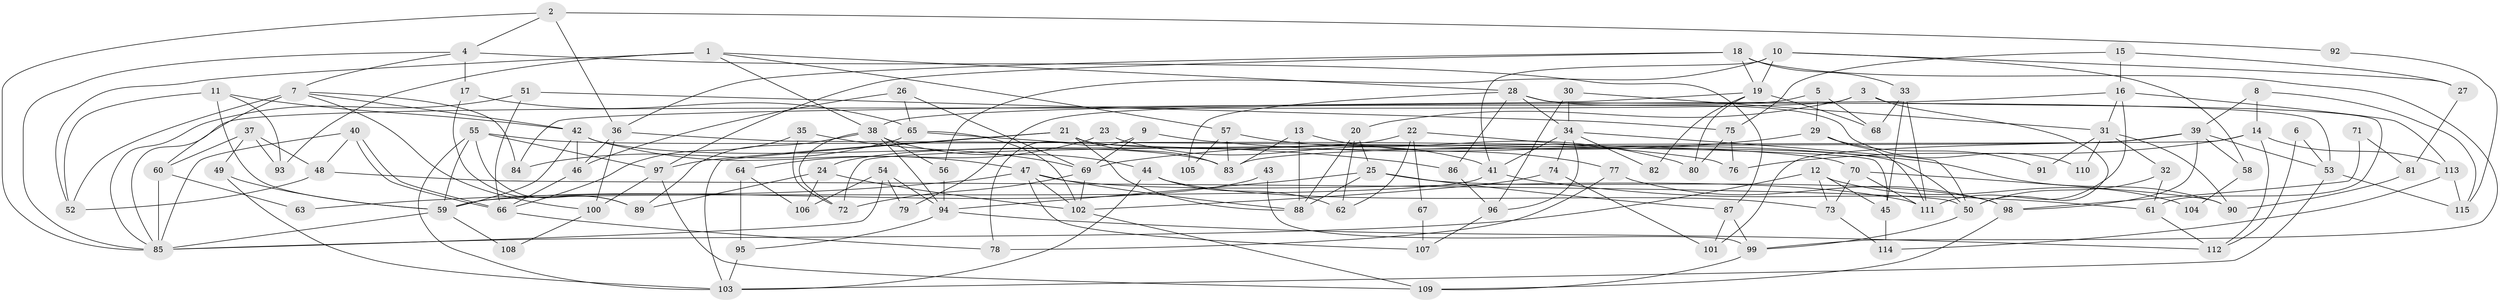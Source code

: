 // coarse degree distribution, {5: 0.19444444444444445, 4: 0.18055555555555555, 7: 0.09722222222222222, 3: 0.20833333333333334, 6: 0.1111111111111111, 9: 0.05555555555555555, 11: 0.027777777777777776, 8: 0.041666666666666664, 2: 0.08333333333333333}
// Generated by graph-tools (version 1.1) at 2025/41/03/06/25 10:41:59]
// undirected, 115 vertices, 230 edges
graph export_dot {
graph [start="1"]
  node [color=gray90,style=filled];
  1;
  2;
  3;
  4;
  5;
  6;
  7;
  8;
  9;
  10;
  11;
  12;
  13;
  14;
  15;
  16;
  17;
  18;
  19;
  20;
  21;
  22;
  23;
  24;
  25;
  26;
  27;
  28;
  29;
  30;
  31;
  32;
  33;
  34;
  35;
  36;
  37;
  38;
  39;
  40;
  41;
  42;
  43;
  44;
  45;
  46;
  47;
  48;
  49;
  50;
  51;
  52;
  53;
  54;
  55;
  56;
  57;
  58;
  59;
  60;
  61;
  62;
  63;
  64;
  65;
  66;
  67;
  68;
  69;
  70;
  71;
  72;
  73;
  74;
  75;
  76;
  77;
  78;
  79;
  80;
  81;
  82;
  83;
  84;
  85;
  86;
  87;
  88;
  89;
  90;
  91;
  92;
  93;
  94;
  95;
  96;
  97;
  98;
  99;
  100;
  101;
  102;
  103;
  104;
  105;
  106;
  107;
  108;
  109;
  110;
  111;
  112;
  113;
  114;
  115;
  1 -- 93;
  1 -- 52;
  1 -- 28;
  1 -- 38;
  1 -- 57;
  2 -- 85;
  2 -- 4;
  2 -- 36;
  2 -- 92;
  3 -- 85;
  3 -- 50;
  3 -- 20;
  3 -- 61;
  4 -- 7;
  4 -- 87;
  4 -- 17;
  4 -- 85;
  5 -- 68;
  5 -- 29;
  5 -- 79;
  6 -- 112;
  6 -- 53;
  7 -- 100;
  7 -- 42;
  7 -- 52;
  7 -- 60;
  7 -- 84;
  8 -- 115;
  8 -- 39;
  8 -- 14;
  9 -- 78;
  9 -- 69;
  9 -- 90;
  10 -- 41;
  10 -- 56;
  10 -- 19;
  10 -- 27;
  10 -- 58;
  11 -- 42;
  11 -- 52;
  11 -- 59;
  11 -- 93;
  12 -- 73;
  12 -- 85;
  12 -- 45;
  12 -- 104;
  13 -- 83;
  13 -- 88;
  13 -- 77;
  14 -- 112;
  14 -- 72;
  14 -- 76;
  14 -- 113;
  15 -- 16;
  15 -- 75;
  15 -- 27;
  16 -- 84;
  16 -- 111;
  16 -- 31;
  16 -- 113;
  17 -- 89;
  17 -- 65;
  18 -- 36;
  18 -- 19;
  18 -- 33;
  18 -- 97;
  18 -- 99;
  19 -- 38;
  19 -- 68;
  19 -- 80;
  19 -- 82;
  20 -- 25;
  20 -- 62;
  20 -- 88;
  21 -- 50;
  21 -- 97;
  21 -- 83;
  21 -- 88;
  21 -- 103;
  22 -- 76;
  22 -- 24;
  22 -- 62;
  22 -- 67;
  23 -- 64;
  23 -- 41;
  24 -- 89;
  24 -- 102;
  24 -- 106;
  25 -- 98;
  25 -- 88;
  25 -- 87;
  25 -- 94;
  26 -- 65;
  26 -- 46;
  26 -- 69;
  27 -- 81;
  28 -- 34;
  28 -- 53;
  28 -- 86;
  28 -- 105;
  28 -- 110;
  29 -- 111;
  29 -- 69;
  29 -- 91;
  30 -- 96;
  30 -- 34;
  30 -- 31;
  31 -- 32;
  31 -- 90;
  31 -- 91;
  31 -- 110;
  32 -- 50;
  32 -- 61;
  33 -- 111;
  33 -- 45;
  33 -- 68;
  34 -- 41;
  34 -- 74;
  34 -- 50;
  34 -- 82;
  34 -- 96;
  35 -- 72;
  35 -- 69;
  35 -- 66;
  36 -- 45;
  36 -- 46;
  36 -- 100;
  37 -- 60;
  37 -- 49;
  37 -- 48;
  37 -- 93;
  38 -- 44;
  38 -- 56;
  38 -- 72;
  38 -- 89;
  38 -- 94;
  39 -- 83;
  39 -- 53;
  39 -- 58;
  39 -- 98;
  39 -- 101;
  40 -- 85;
  40 -- 66;
  40 -- 66;
  40 -- 48;
  41 -- 59;
  41 -- 61;
  42 -- 46;
  42 -- 59;
  42 -- 47;
  42 -- 83;
  43 -- 59;
  43 -- 99;
  44 -- 73;
  44 -- 62;
  44 -- 103;
  45 -- 114;
  46 -- 66;
  47 -- 88;
  47 -- 63;
  47 -- 102;
  47 -- 107;
  47 -- 111;
  48 -- 50;
  48 -- 52;
  49 -- 103;
  49 -- 59;
  50 -- 99;
  51 -- 66;
  51 -- 85;
  51 -- 75;
  53 -- 103;
  53 -- 115;
  54 -- 85;
  54 -- 94;
  54 -- 79;
  54 -- 106;
  55 -- 103;
  55 -- 97;
  55 -- 59;
  55 -- 70;
  55 -- 89;
  56 -- 94;
  57 -- 83;
  57 -- 80;
  57 -- 105;
  58 -- 104;
  59 -- 85;
  59 -- 108;
  60 -- 85;
  60 -- 63;
  61 -- 112;
  64 -- 95;
  64 -- 106;
  65 -- 102;
  65 -- 84;
  65 -- 86;
  66 -- 78;
  67 -- 107;
  69 -- 72;
  69 -- 102;
  70 -- 90;
  70 -- 73;
  70 -- 111;
  71 -- 98;
  71 -- 81;
  73 -- 114;
  74 -- 102;
  74 -- 101;
  75 -- 80;
  75 -- 76;
  77 -- 98;
  77 -- 78;
  81 -- 90;
  86 -- 96;
  87 -- 99;
  87 -- 101;
  92 -- 115;
  94 -- 95;
  94 -- 112;
  95 -- 103;
  96 -- 107;
  97 -- 109;
  97 -- 100;
  98 -- 109;
  99 -- 109;
  100 -- 108;
  102 -- 109;
  113 -- 114;
  113 -- 115;
}

